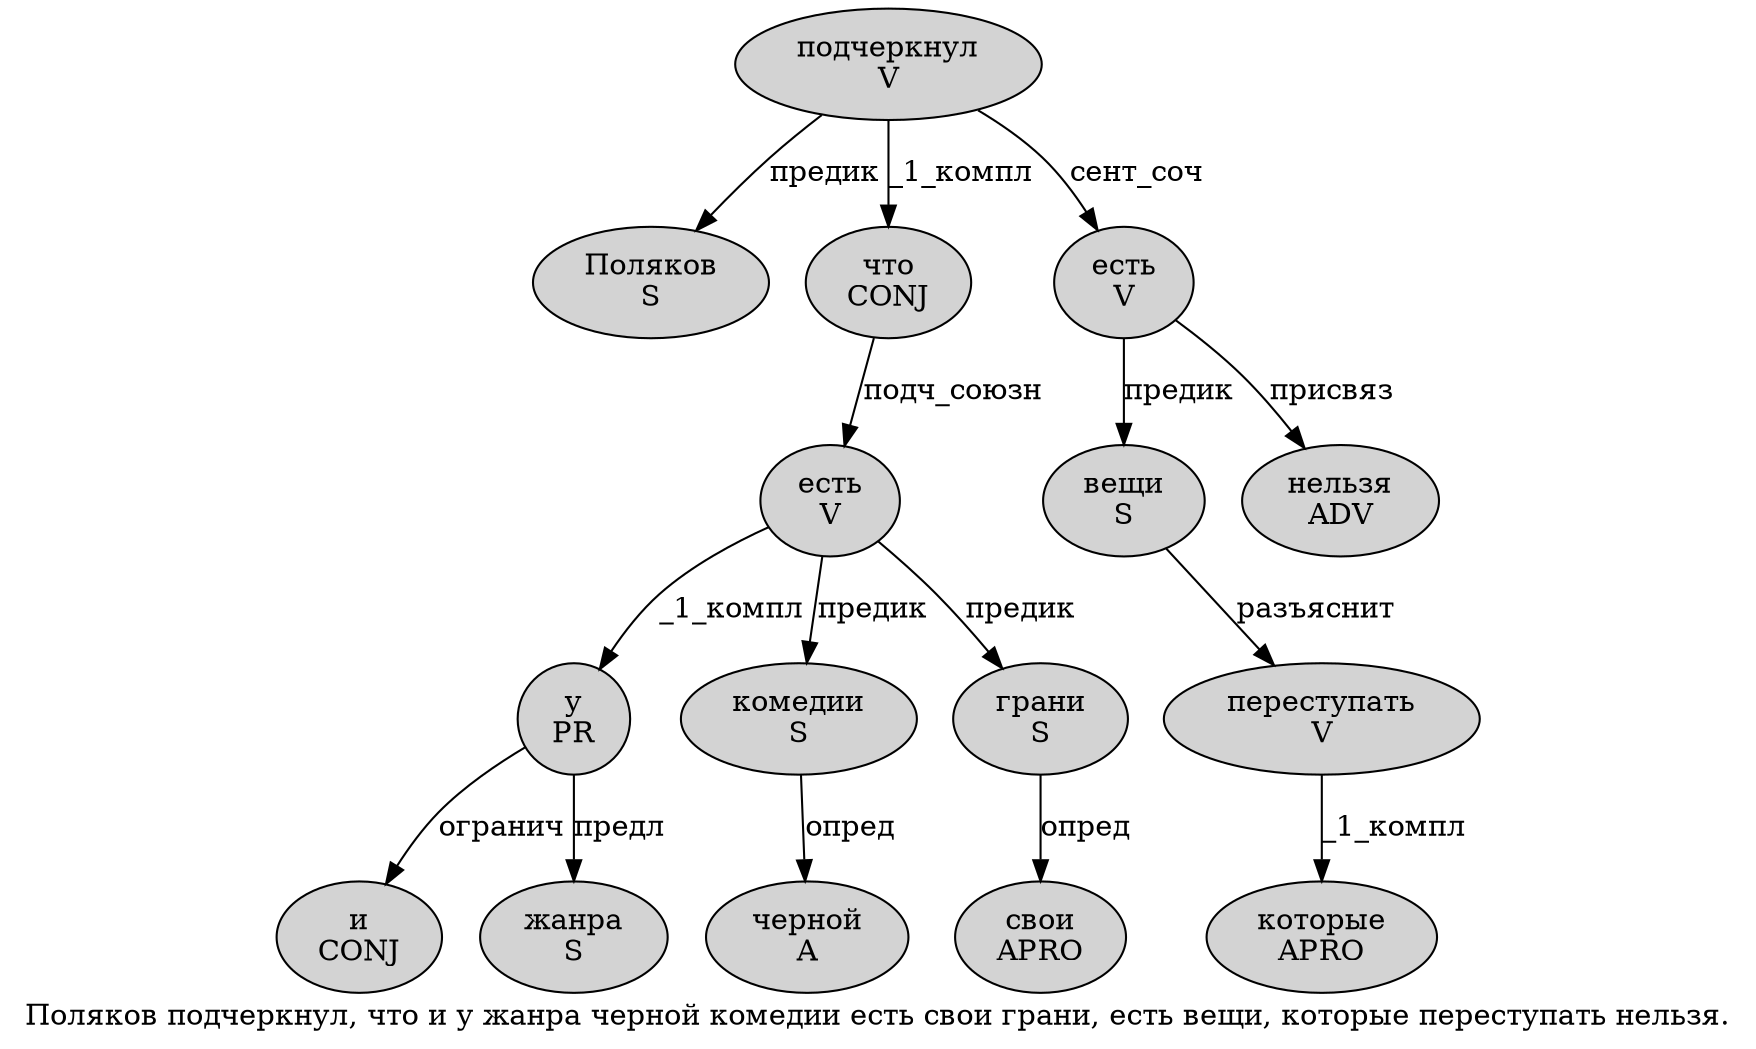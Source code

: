 digraph SENTENCE_507 {
	graph [label="Поляков подчеркнул, что и у жанра черной комедии есть свои грани, есть вещи, которые переступать нельзя."]
	node [style=filled]
		0 [label="Поляков
S" color="" fillcolor=lightgray penwidth=1 shape=ellipse]
		1 [label="подчеркнул
V" color="" fillcolor=lightgray penwidth=1 shape=ellipse]
		3 [label="что
CONJ" color="" fillcolor=lightgray penwidth=1 shape=ellipse]
		4 [label="и
CONJ" color="" fillcolor=lightgray penwidth=1 shape=ellipse]
		5 [label="у
PR" color="" fillcolor=lightgray penwidth=1 shape=ellipse]
		6 [label="жанра
S" color="" fillcolor=lightgray penwidth=1 shape=ellipse]
		7 [label="черной
A" color="" fillcolor=lightgray penwidth=1 shape=ellipse]
		8 [label="комедии
S" color="" fillcolor=lightgray penwidth=1 shape=ellipse]
		9 [label="есть
V" color="" fillcolor=lightgray penwidth=1 shape=ellipse]
		10 [label="свои
APRO" color="" fillcolor=lightgray penwidth=1 shape=ellipse]
		11 [label="грани
S" color="" fillcolor=lightgray penwidth=1 shape=ellipse]
		13 [label="есть
V" color="" fillcolor=lightgray penwidth=1 shape=ellipse]
		14 [label="вещи
S" color="" fillcolor=lightgray penwidth=1 shape=ellipse]
		16 [label="которые
APRO" color="" fillcolor=lightgray penwidth=1 shape=ellipse]
		17 [label="переступать
V" color="" fillcolor=lightgray penwidth=1 shape=ellipse]
		18 [label="нельзя
ADV" color="" fillcolor=lightgray penwidth=1 shape=ellipse]
			11 -> 10 [label="опред"]
			5 -> 4 [label="огранич"]
			5 -> 6 [label="предл"]
			3 -> 9 [label="подч_союзн"]
			1 -> 0 [label="предик"]
			1 -> 3 [label="_1_компл"]
			1 -> 13 [label="сент_соч"]
			9 -> 5 [label="_1_компл"]
			9 -> 8 [label="предик"]
			9 -> 11 [label="предик"]
			8 -> 7 [label="опред"]
			17 -> 16 [label="_1_компл"]
			14 -> 17 [label="разъяснит"]
			13 -> 14 [label="предик"]
			13 -> 18 [label="присвяз"]
}